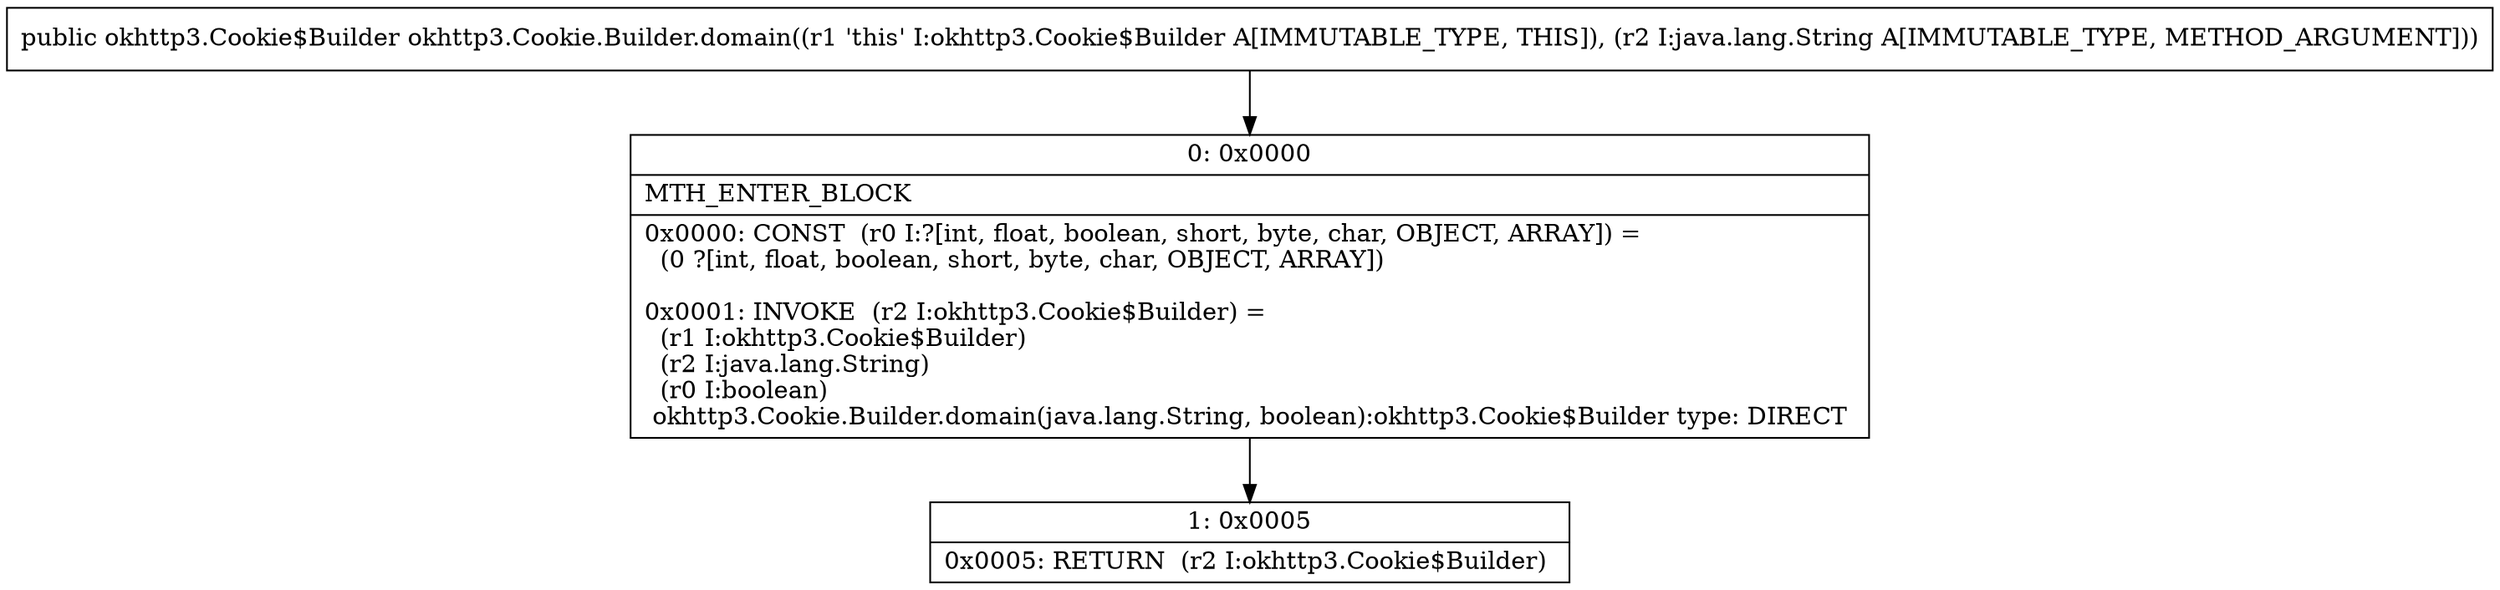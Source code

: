 digraph "CFG forokhttp3.Cookie.Builder.domain(Ljava\/lang\/String;)Lokhttp3\/Cookie$Builder;" {
Node_0 [shape=record,label="{0\:\ 0x0000|MTH_ENTER_BLOCK\l|0x0000: CONST  (r0 I:?[int, float, boolean, short, byte, char, OBJECT, ARRAY]) = \l  (0 ?[int, float, boolean, short, byte, char, OBJECT, ARRAY])\l \l0x0001: INVOKE  (r2 I:okhttp3.Cookie$Builder) = \l  (r1 I:okhttp3.Cookie$Builder)\l  (r2 I:java.lang.String)\l  (r0 I:boolean)\l okhttp3.Cookie.Builder.domain(java.lang.String, boolean):okhttp3.Cookie$Builder type: DIRECT \l}"];
Node_1 [shape=record,label="{1\:\ 0x0005|0x0005: RETURN  (r2 I:okhttp3.Cookie$Builder) \l}"];
MethodNode[shape=record,label="{public okhttp3.Cookie$Builder okhttp3.Cookie.Builder.domain((r1 'this' I:okhttp3.Cookie$Builder A[IMMUTABLE_TYPE, THIS]), (r2 I:java.lang.String A[IMMUTABLE_TYPE, METHOD_ARGUMENT])) }"];
MethodNode -> Node_0;
Node_0 -> Node_1;
}

